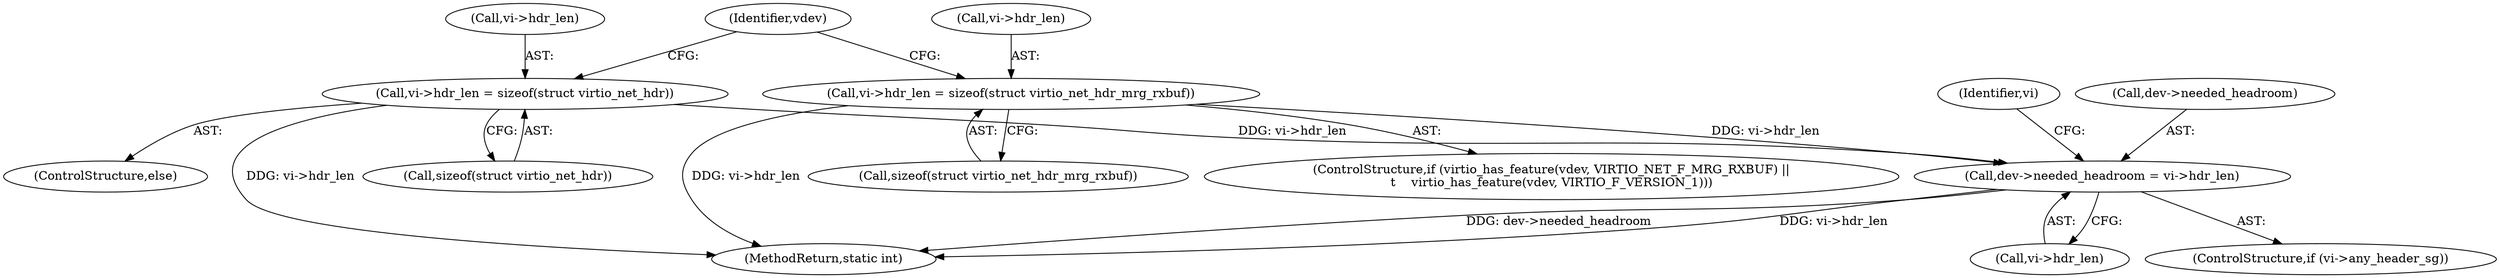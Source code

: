 digraph "0_linux_48900cb6af4282fa0fb6ff4d72a81aa3dadb5c39@pointer" {
"1000459" [label="(Call,dev->needed_headroom = vi->hdr_len)"];
"1000427" [label="(Call,vi->hdr_len = sizeof(struct virtio_net_hdr))"];
"1000420" [label="(Call,vi->hdr_len = sizeof(struct virtio_net_hdr_mrg_rxbuf))"];
"1000468" [label="(Identifier,vi)"];
"1000412" [label="(ControlStructure,if (virtio_has_feature(vdev, VIRTIO_NET_F_MRG_RXBUF) ||\n\t    virtio_has_feature(vdev, VIRTIO_F_VERSION_1)))"];
"1000463" [label="(Call,vi->hdr_len)"];
"1000642" [label="(MethodReturn,static int)"];
"1000428" [label="(Call,vi->hdr_len)"];
"1000424" [label="(Call,sizeof(struct virtio_net_hdr_mrg_rxbuf))"];
"1000421" [label="(Call,vi->hdr_len)"];
"1000431" [label="(Call,sizeof(struct virtio_net_hdr))"];
"1000455" [label="(ControlStructure,if (vi->any_header_sg))"];
"1000427" [label="(Call,vi->hdr_len = sizeof(struct virtio_net_hdr))"];
"1000426" [label="(ControlStructure,else)"];
"1000420" [label="(Call,vi->hdr_len = sizeof(struct virtio_net_hdr_mrg_rxbuf))"];
"1000436" [label="(Identifier,vdev)"];
"1000459" [label="(Call,dev->needed_headroom = vi->hdr_len)"];
"1000460" [label="(Call,dev->needed_headroom)"];
"1000459" -> "1000455"  [label="AST: "];
"1000459" -> "1000463"  [label="CFG: "];
"1000460" -> "1000459"  [label="AST: "];
"1000463" -> "1000459"  [label="AST: "];
"1000468" -> "1000459"  [label="CFG: "];
"1000459" -> "1000642"  [label="DDG: dev->needed_headroom"];
"1000459" -> "1000642"  [label="DDG: vi->hdr_len"];
"1000427" -> "1000459"  [label="DDG: vi->hdr_len"];
"1000420" -> "1000459"  [label="DDG: vi->hdr_len"];
"1000427" -> "1000426"  [label="AST: "];
"1000427" -> "1000431"  [label="CFG: "];
"1000428" -> "1000427"  [label="AST: "];
"1000431" -> "1000427"  [label="AST: "];
"1000436" -> "1000427"  [label="CFG: "];
"1000427" -> "1000642"  [label="DDG: vi->hdr_len"];
"1000420" -> "1000412"  [label="AST: "];
"1000420" -> "1000424"  [label="CFG: "];
"1000421" -> "1000420"  [label="AST: "];
"1000424" -> "1000420"  [label="AST: "];
"1000436" -> "1000420"  [label="CFG: "];
"1000420" -> "1000642"  [label="DDG: vi->hdr_len"];
}
